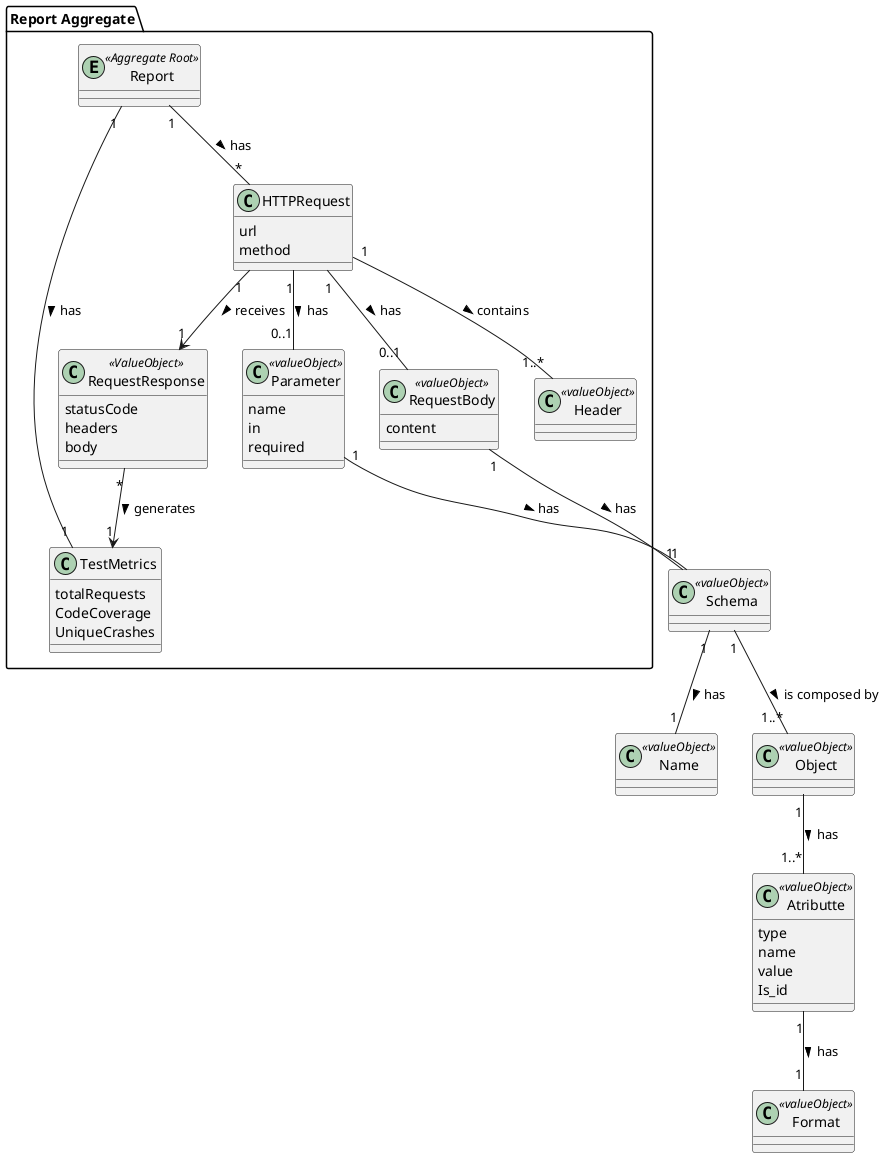 @startuml
package "Report Aggregate" {

    entity Report<<Aggregate Root>>{
    }

    class TestMetrics {
totalRequests
CodeCoverage
UniqueCrashes
}

    class HTTPRequest {
        url
        method
    }

class Header<<valueObject>> {
}

class Parameter<<valueObject>> {
    name
    in
    required
}

class RequestBody<<valueObject>>{
    content
}

class RequestResponse<<ValueObject>> {
    statusCode
    headers
    body
}



}
class Schema<<valueObject>> {
}

class Name<<valueObject>>{
}

class Format<<valueObject>>{
}

class Atributte<<valueObject>>{
 type
 name
 value
 Is_id
}
class Object<<valueObject>>{

}

RequestResponse "*" --> "1" TestMetrics : generates >
HTTPRequest "1" --> "1" RequestResponse : receives >

HTTPRequest "1" -- "1..*" Header : contains >
HTTPRequest "1" -- "0..1" Parameter : has >

HTTPRequest "1" -- "0..1" RequestBody : has >
Schema "1" -- "1..*" Object: is composed by  >
Parameter "1" -- "1" Schema : has >
RequestBody "1" -- "1" Schema : has >
Atributte "1" -- "1" Format : has >
Schema "1" -- "1" Name : has >
Object "1" -- "1..*" Atributte : has >
Report "1" -- "1" TestMetrics : has >
Report "1" -- "*" HTTPRequest : has >

@enduml

